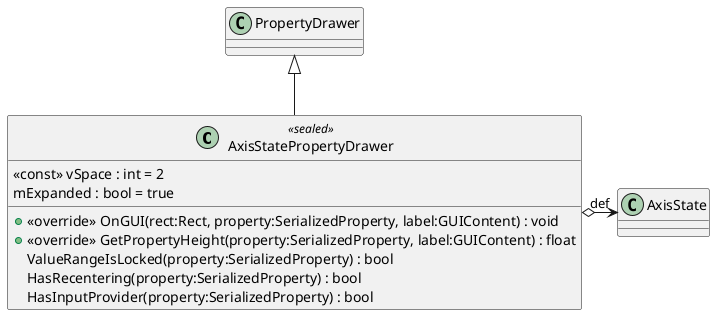 @startuml
class AxisStatePropertyDrawer <<sealed>> {
    <<const>> vSpace : int = 2
    mExpanded : bool = true
    + <<override>> OnGUI(rect:Rect, property:SerializedProperty, label:GUIContent) : void
    + <<override>> GetPropertyHeight(property:SerializedProperty, label:GUIContent) : float
    ValueRangeIsLocked(property:SerializedProperty) : bool
    HasRecentering(property:SerializedProperty) : bool
    HasInputProvider(property:SerializedProperty) : bool
}
PropertyDrawer <|-- AxisStatePropertyDrawer
AxisStatePropertyDrawer o-> "def" AxisState
@enduml
